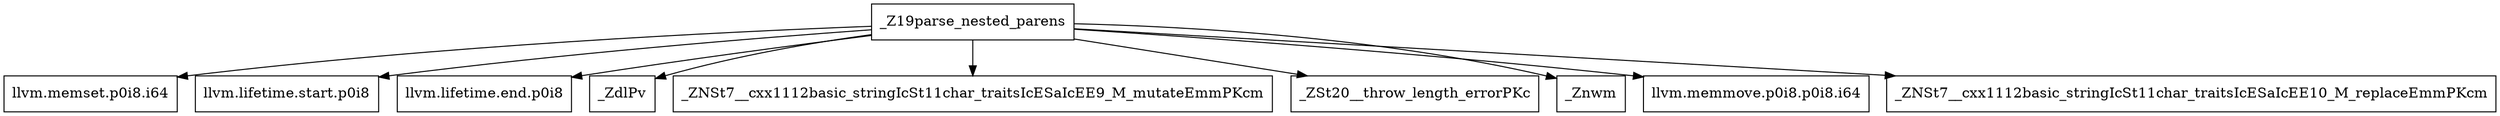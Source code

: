digraph CallGraph {
    // Nodes
    node [shape=box];
    parse_nested_parens [label="_Z19parse_nested_parens"];
    llvm_memset [label="llvm.memset.p0i8.i64"];
    llvm_lifetime_start [label="llvm.lifetime.start.p0i8"];
    llvm_lifetime_end [label="llvm.lifetime.end.p0i8"];
    operator_delete [label="_ZdlPv"];
    basic_string_mutate [label="_ZNSt7__cxx1112basic_stringIcSt11char_traitsIcESaIcEE9_M_mutateEmmPKcm"];
    throw_length_error [label="_ZSt20__throw_length_errorPKc"];
    new_memory [label="_Znwm"];
    memmove [label="llvm.memmove.p0i8.p0i8.i64"];
    basic_string_replace [label="_ZNSt7__cxx1112basic_stringIcSt11char_traitsIcESaIcEE10_M_replaceEmmPKcm"];

    // Edges
    parse_nested_parens -> llvm_memset;
    parse_nested_parens -> llvm_lifetime_start;
    parse_nested_parens -> llvm_lifetime_end;
    parse_nested_parens -> operator_delete;
    parse_nested_parens -> basic_string_mutate;
    parse_nested_parens -> throw_length_error;
    parse_nested_parens -> new_memory;
    parse_nested_parens -> memmove;
    parse_nested_parens -> basic_string_replace;
}
